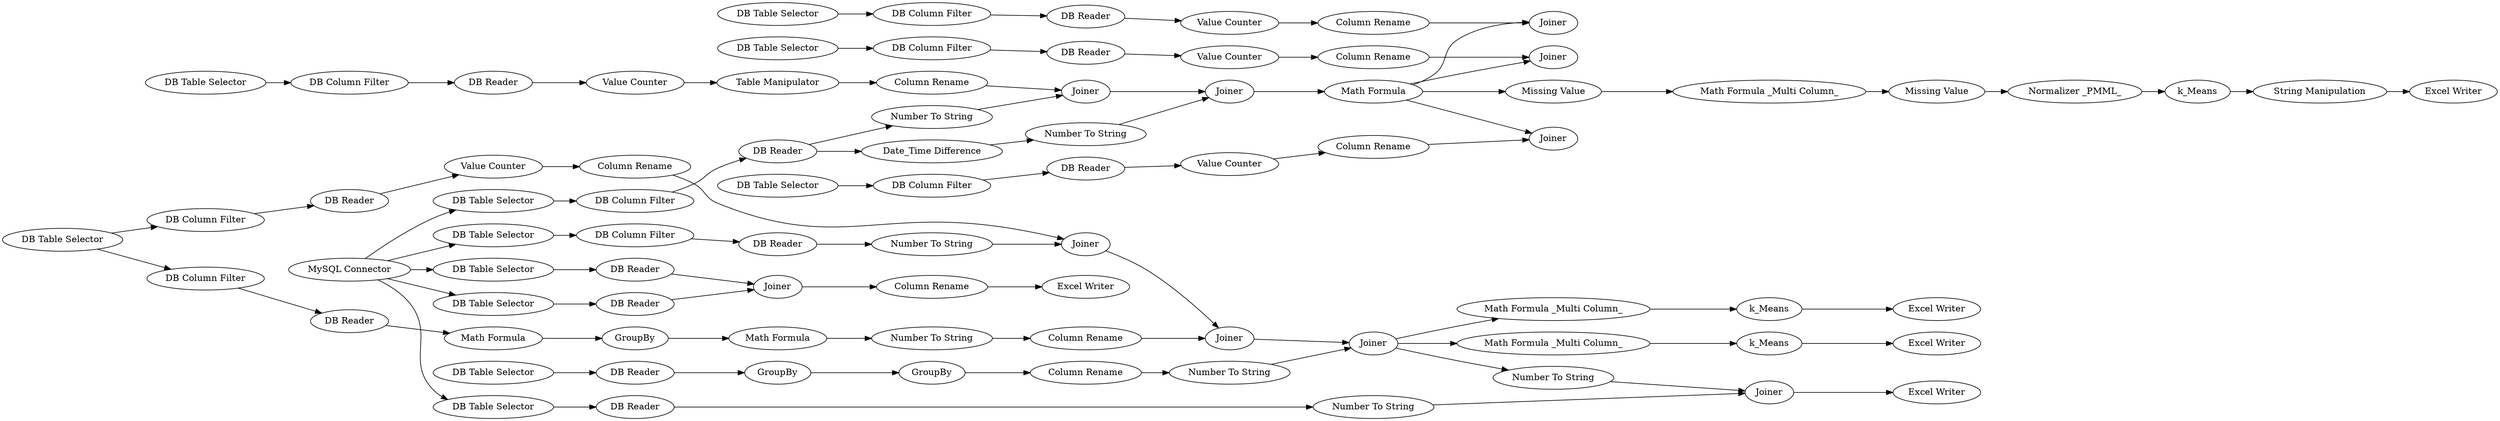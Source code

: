 digraph {
	"5102030721645844456_8" [label="DB Column Filter"]
	"5102030721645844456_32" [label=Joiner]
	"-8192066706522323226_66" [label=Joiner]
	"-8192066706522323226_51" [label="Number To String"]
	"-8192066706522323226_48" [label="DB Table Selector"]
	"5102030721645844456_17" [label="Table Manipulator"]
	"5102030721645844456_31" [label="DB Reader"]
	"-8192066706522323226_53" [label="DB Reader"]
	"-8192066706522323226_2" [label="MySQL Connector"]
	"5924223408033016147_15" [label="Number To String"]
	"-8192066706522323226_60" [label="Excel Writer"]
	"-8192066706522323226_65" [label="DB Reader"]
	"5102030721645844456_5" [label="DB Table Selector"]
	"5102030721645844456_43" [label="Column Rename"]
	"5924223408033016147_22" [label=GroupBy]
	"5924223408033016147_21" [label=GroupBy]
	"5102030721645844456_41" [label="DB Table Selector"]
	"5102030721645844456_10" [label="DB Column Filter"]
	"5924223408033016147_2" [label="DB Column Filter"]
	"5102030721645844456_27" [label="DB Table Selector"]
	"5924223408033016147_19" [label="DB Table Selector"]
	"5102030721645844456_15" [label="Value Counter"]
	"5924223408033016147_4" [label="DB Column Filter"]
	"-8192066706522323226_54" [label="Math Formula _Multi Column_"]
	"-8192066706522323226_30" [label=k_Means]
	"5102030721645844456_36" [label="DB Reader"]
	"-8192066706522323226_68" [label="Missing Value"]
	"5924223408033016147_24" [label=Joiner]
	"5102030721645844456_16" [label=Joiner]
	"-8192066706522323226_64" [label="DB Table Selector"]
	"-8192066706522323226_58" [label="Math Formula _Multi Column_"]
	"5102030721645844456_39" [label="DB Column Filter"]
	"-8192066706522323226_35" [label="String Manipulation"]
	"-8192066706522323226_59" [label="Excel Writer"]
	"5102030721645844456_19" [label="Column Rename"]
	"-8192066706522323226_55" [label="Math Formula _Multi Column_"]
	"5102030721645844456_23" [label="Date_Time Difference"]
	"5924223408033016147_20" [label="DB Reader"]
	"5102030721645844456_33" [label="Value Counter"]
	"5924223408033016147_13" [label="Math Formula"]
	"5924223408033016147_18" [label="Math Formula"]
	"5924223408033016147_3" [label="DB Table Selector"]
	"-8192066706522323226_50" [label=Joiner]
	"-8192066706522323226_61" [label="Excel Writer"]
	"5102030721645844456_40" [label=Joiner]
	"5102030721645844456_35" [label="DB Table Selector"]
	"5102030721645844456_34" [label="Column Rename"]
	"-8192066706522323226_49" [label="DB Reader"]
	"-8192066706522323226_63" [label="Excel Writer"]
	"5924223408033016147_5" [label="Value Counter"]
	"5924223408033016147_16" [label=GroupBy]
	"5102030721645844456_42" [label="DB Reader"]
	"5102030721645844456_44" [label="Value Counter"]
	"5924223408033016147_17" [label="Column Rename"]
	"5102030721645844456_46" [label=Joiner]
	"5102030721645844456_30" [label="DB Column Filter"]
	"5102030721645844456_24" [label=Joiner]
	"-8192066706522323226_29" [label="Normalizer _PMML_"]
	"5924223408033016147_11" [label="DB Column Filter"]
	"-8192066706522323226_42" [label=k_Means]
	"5924223408033016147_6" [label="DB Reader"]
	"5924223408033016147_9" [label="Column Rename"]
	"5102030721645844456_25" [label="Number To String"]
	"-8192066706522323226_52" [label="DB Table Selector"]
	"5924223408033016147_1" [label="DB Table Selector"]
	"5102030721645844456_3" [label="DB Table Selector"]
	"-8192066706522323226_67" [label="Column Rename"]
	"5102030721645844456_18" [label="Number To String"]
	"5924223408033016147_14" [label=Joiner]
	"-8192066706522323226_47" [label="Number To String"]
	"5102030721645844456_26" [label="Math Formula"]
	"5102030721645844456_11" [label="DB Reader"]
	"5924223408033016147_25" [label="Number To String"]
	"5924223408033016147_7" [label="DB Reader"]
	"5102030721645844456_45" [label="DB Column Filter"]
	"5924223408033016147_10" [label="Number To String"]
	"5102030721645844456_14" [label="DB Reader"]
	"-8192066706522323226_62" [label="Excel Writer"]
	"5924223408033016147_12" [label="DB Reader"]
	"-8192066706522323226_37" [label=k_Means]
	"5102030721645844456_47" [label="Missing Value"]
	"5102030721645844456_37" [label="Column Rename"]
	"5924223408033016147_8" [label=Joiner]
	"5102030721645844456_38" [label="Value Counter"]
	"5924223408033016147_23" [label="Column Rename"]
	"5924223408033016147_24" -> "-8192066706522323226_47"
	"5924223408033016147_25" -> "5924223408033016147_24"
	"5102030721645844456_24" -> "5102030721645844456_26"
	"-8192066706522323226_64" -> "-8192066706522323226_65"
	"5102030721645844456_8" -> "5102030721645844456_11"
	"5924223408033016147_8" -> "5924223408033016147_14"
	"-8192066706522323226_48" -> "-8192066706522323226_49"
	"5924223408033016147_14" -> "5924223408033016147_24"
	"5102030721645844456_10" -> "5102030721645844456_14"
	"-8192066706522323226_30" -> "-8192066706522323226_35"
	"-8192066706522323226_67" -> "-8192066706522323226_63"
	"5102030721645844456_26" -> "5102030721645844456_40"
	"5102030721645844456_26" -> "5102030721645844456_32"
	"5102030721645844456_27" -> "5102030721645844456_30"
	"5924223408033016147_9" -> "5924223408033016147_8"
	"5924223408033016147_6" -> "5924223408033016147_5"
	"5924223408033016147_24" -> "-8192066706522323226_58"
	"5102030721645844456_34" -> "5102030721645844456_32"
	"5924223408033016147_17" -> "5924223408033016147_14"
	"-8192066706522323226_2" -> "5924223408033016147_1"
	"5924223408033016147_18" -> "5924223408033016147_15"
	"5102030721645844456_18" -> "5102030721645844456_16"
	"5102030721645844456_35" -> "5102030721645844456_39"
	"5924223408033016147_20" -> "5924223408033016147_21"
	"5102030721645844456_41" -> "5102030721645844456_45"
	"5102030721645844456_19" -> "5102030721645844456_16"
	"-8192066706522323226_55" -> "-8192066706522323226_37"
	"5924223408033016147_16" -> "5924223408033016147_18"
	"5102030721645844456_30" -> "5102030721645844456_31"
	"5102030721645844456_16" -> "5102030721645844456_24"
	"5102030721645844456_47" -> "-8192066706522323226_54"
	"5102030721645844456_11" -> "5102030721645844456_18"
	"5102030721645844456_26" -> "5102030721645844456_47"
	"5102030721645844456_23" -> "5102030721645844456_25"
	"-8192066706522323226_66" -> "-8192066706522323226_67"
	"5924223408033016147_13" -> "5924223408033016147_16"
	"5924223408033016147_19" -> "5924223408033016147_20"
	"5102030721645844456_14" -> "5102030721645844456_15"
	"5102030721645844456_38" -> "5102030721645844456_37"
	"-8192066706522323226_49" -> "-8192066706522323226_51"
	"-8192066706522323226_50" -> "-8192066706522323226_62"
	"-8192066706522323226_52" -> "-8192066706522323226_53"
	"-8192066706522323226_2" -> "-8192066706522323226_52"
	"5102030721645844456_26" -> "5102030721645844456_46"
	"-8192066706522323226_29" -> "-8192066706522323226_30"
	"5102030721645844456_11" -> "5102030721645844456_23"
	"-8192066706522323226_42" -> "-8192066706522323226_61"
	"5924223408033016147_4" -> "5924223408033016147_6"
	"5924223408033016147_2" -> "5924223408033016147_7"
	"-8192066706522323226_37" -> "-8192066706522323226_60"
	"5102030721645844456_43" -> "5102030721645844456_46"
	"-8192066706522323226_2" -> "5102030721645844456_3"
	"-8192066706522323226_47" -> "-8192066706522323226_50"
	"-8192066706522323226_54" -> "-8192066706522323226_68"
	"5102030721645844456_44" -> "5102030721645844456_43"
	"5102030721645844456_36" -> "5102030721645844456_38"
	"5924223408033016147_1" -> "5924223408033016147_2"
	"5102030721645844456_3" -> "5102030721645844456_8"
	"5924223408033016147_24" -> "-8192066706522323226_55"
	"5102030721645844456_31" -> "5102030721645844456_33"
	"5924223408033016147_12" -> "5924223408033016147_13"
	"5924223408033016147_3" -> "5924223408033016147_11"
	"-8192066706522323226_58" -> "-8192066706522323226_42"
	"5924223408033016147_22" -> "5924223408033016147_23"
	"5924223408033016147_5" -> "5924223408033016147_9"
	"-8192066706522323226_51" -> "-8192066706522323226_50"
	"5924223408033016147_11" -> "5924223408033016147_12"
	"5102030721645844456_33" -> "5102030721645844456_34"
	"5924223408033016147_21" -> "5924223408033016147_22"
	"5924223408033016147_10" -> "5924223408033016147_8"
	"5102030721645844456_42" -> "5102030721645844456_44"
	"5102030721645844456_25" -> "5102030721645844456_24"
	"5924223408033016147_15" -> "5924223408033016147_17"
	"5102030721645844456_15" -> "5102030721645844456_17"
	"5102030721645844456_17" -> "5102030721645844456_19"
	"5924223408033016147_7" -> "5924223408033016147_10"
	"-8192066706522323226_65" -> "-8192066706522323226_66"
	"5102030721645844456_39" -> "5102030721645844456_36"
	"5102030721645844456_5" -> "5102030721645844456_10"
	"-8192066706522323226_2" -> "-8192066706522323226_64"
	"-8192066706522323226_35" -> "-8192066706522323226_59"
	"-8192066706522323226_2" -> "-8192066706522323226_48"
	"-8192066706522323226_68" -> "-8192066706522323226_29"
	"5924223408033016147_3" -> "5924223408033016147_4"
	"5924223408033016147_23" -> "5924223408033016147_25"
	"5102030721645844456_45" -> "5102030721645844456_42"
	"5102030721645844456_37" -> "5102030721645844456_40"
	"-8192066706522323226_53" -> "-8192066706522323226_66"
	rankdir=LR
}
